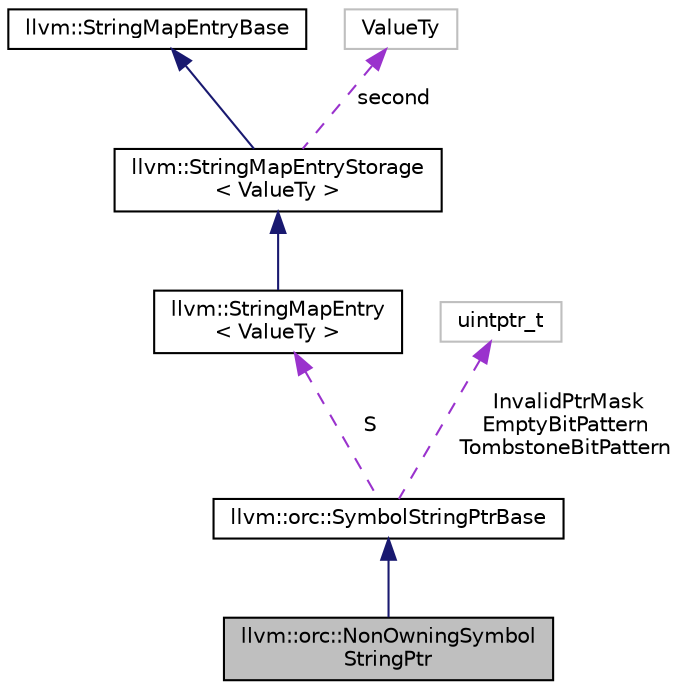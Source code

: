 digraph "llvm::orc::NonOwningSymbolStringPtr"
{
 // LATEX_PDF_SIZE
  bgcolor="transparent";
  edge [fontname="Helvetica",fontsize="10",labelfontname="Helvetica",labelfontsize="10"];
  node [fontname="Helvetica",fontsize="10",shape=record];
  Node1 [label="llvm::orc::NonOwningSymbol\lStringPtr",height=0.2,width=0.4,color="black", fillcolor="grey75", style="filled", fontcolor="black",tooltip="Non-owning SymbolStringPool entry pointer."];
  Node2 -> Node1 [dir="back",color="midnightblue",fontsize="10",style="solid",fontname="Helvetica"];
  Node2 [label="llvm::orc::SymbolStringPtrBase",height=0.2,width=0.4,color="black",URL="$classllvm_1_1orc_1_1SymbolStringPtrBase.html",tooltip="Base class for both owning and non-owning symbol-string ptrs."];
  Node3 -> Node2 [dir="back",color="darkorchid3",fontsize="10",style="dashed",label=" S" ,fontname="Helvetica"];
  Node3 [label="llvm::StringMapEntry\l\< ValueTy \>",height=0.2,width=0.4,color="black",URL="$classllvm_1_1StringMapEntry.html",tooltip="StringMapEntry - This is used to represent one value that is inserted into a StringMap."];
  Node4 -> Node3 [dir="back",color="midnightblue",fontsize="10",style="solid",fontname="Helvetica"];
  Node4 [label="llvm::StringMapEntryStorage\l\< ValueTy \>",height=0.2,width=0.4,color="black",URL="$classllvm_1_1StringMapEntryStorage.html",tooltip="StringMapEntryStorage - Holds the value in a StringMapEntry."];
  Node5 -> Node4 [dir="back",color="midnightblue",fontsize="10",style="solid",fontname="Helvetica"];
  Node5 [label="llvm::StringMapEntryBase",height=0.2,width=0.4,color="black",URL="$classllvm_1_1StringMapEntryBase.html",tooltip="StringMapEntryBase - Shared base class of StringMapEntry instances."];
  Node6 -> Node4 [dir="back",color="darkorchid3",fontsize="10",style="dashed",label=" second" ,fontname="Helvetica"];
  Node6 [label="ValueTy",height=0.2,width=0.4,color="grey75",tooltip=" "];
  Node7 -> Node2 [dir="back",color="darkorchid3",fontsize="10",style="dashed",label=" InvalidPtrMask\nEmptyBitPattern\nTombstoneBitPattern" ,fontname="Helvetica"];
  Node7 [label="uintptr_t",height=0.2,width=0.4,color="grey75",tooltip=" "];
}
